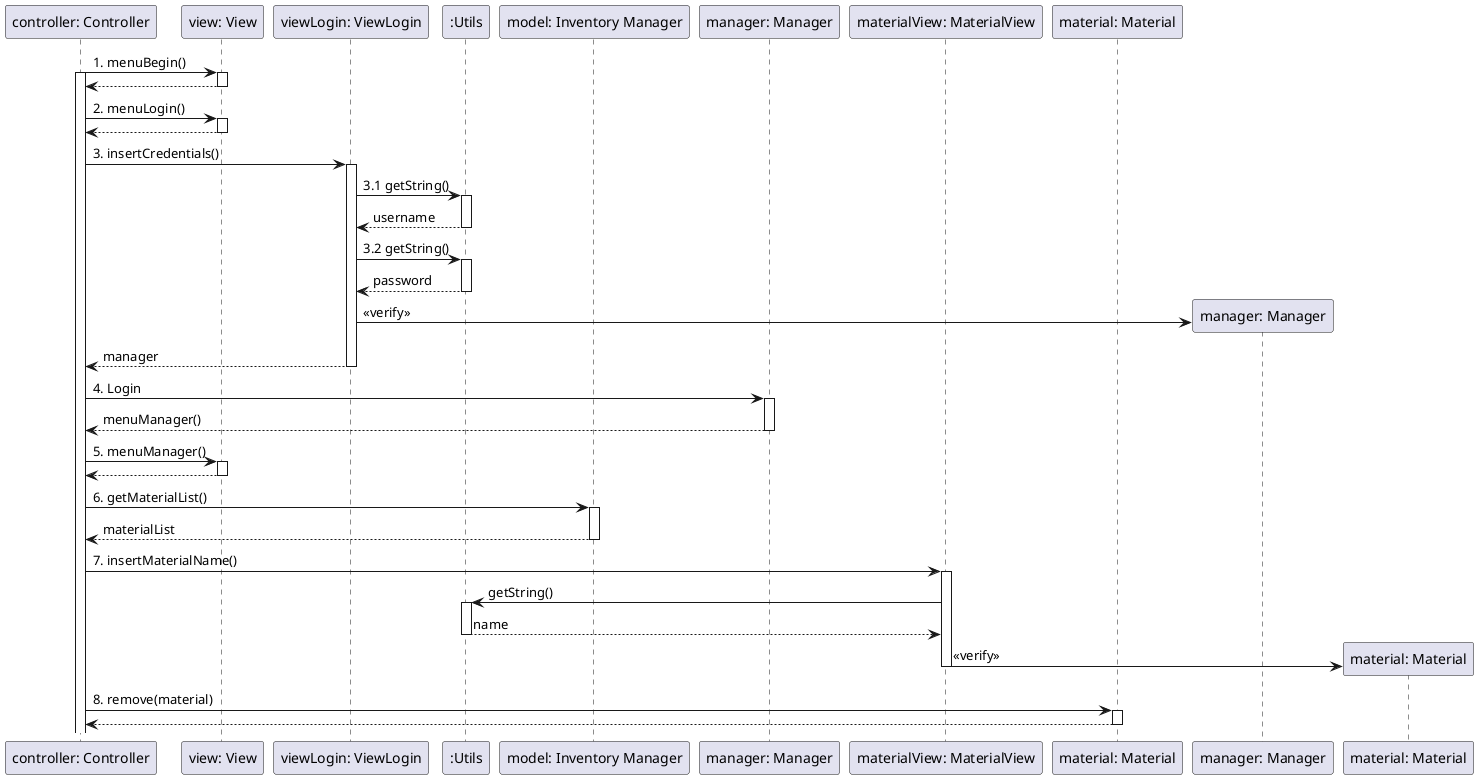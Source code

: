 @startuml
participant "controller: Controller" as A
participant "view: View" as B
participant "viewLogin: ViewLogin" as C
participant ":Utils" as D
participant "model: Inventory Manager" as E
participant "manager: Manager" as F
participant "materialView: MaterialView" as G
participant "material: Material" as H

A -> B: 1. menuBegin()
activate A
activate B
return
deactivate B

A -> B: 2. menuLogin()
activate B
return
deactivate B

A -> C: 3. insertCredentials()
activate C
C -> D: 3.1 getString()
activate D
return username
deactivate D
C -> D: 3.2 getString()
activate D
return password
deactivate D
C -> "manager: Manager" ** : <<verify>>
C --> A: manager
deactivate C
A -> F: 4. Login
activate F
return menuManager()
deactivate F
A -> B: 5. menuManager()
activate B
return
deactivate B

A -> E: 6. getMaterialList()
activate E
return materialList
A -> G: 7. insertMaterialName()
activate G
G -> D: getString()
activate D
return name
G -> "material: Material" ** : <<verify>>
deactivate G

A -> H: 8. remove(material)
activate H
return
@enduml